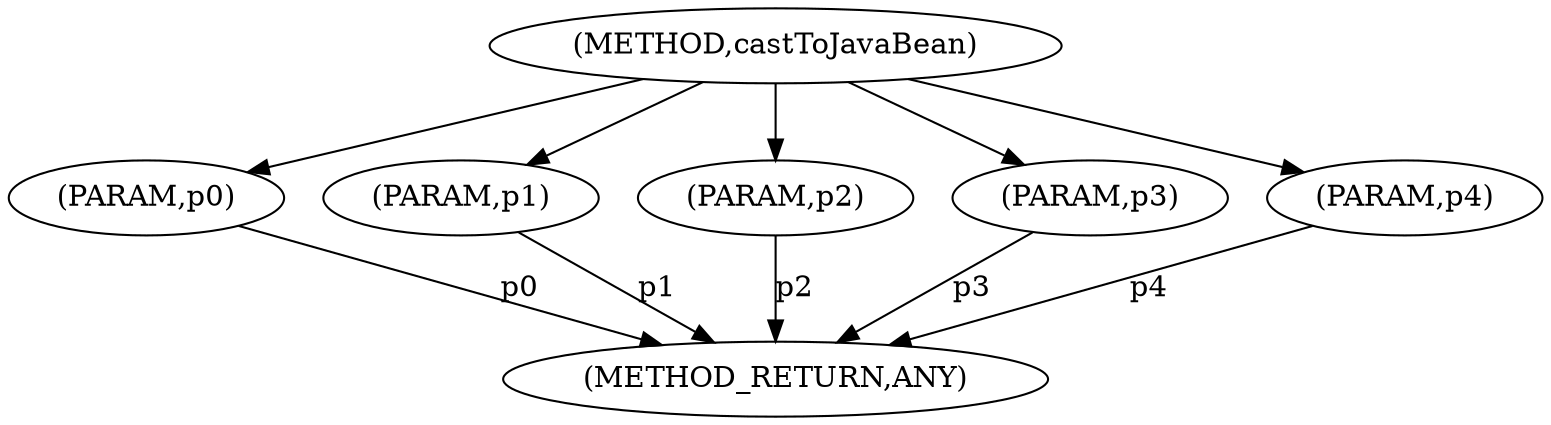 digraph "castToJavaBean" {  
"2276" [label = <(METHOD,castToJavaBean)> ]
"2283" [label = <(METHOD_RETURN,ANY)> ]
"2277" [label = <(PARAM,p0)> ]
"2278" [label = <(PARAM,p1)> ]
"2279" [label = <(PARAM,p2)> ]
"2280" [label = <(PARAM,p3)> ]
"2281" [label = <(PARAM,p4)> ]
  "2277" -> "2283"  [ label = "p0"] 
  "2278" -> "2283"  [ label = "p1"] 
  "2279" -> "2283"  [ label = "p2"] 
  "2280" -> "2283"  [ label = "p3"] 
  "2281" -> "2283"  [ label = "p4"] 
  "2276" -> "2277" 
  "2276" -> "2278" 
  "2276" -> "2279" 
  "2276" -> "2280" 
  "2276" -> "2281" 
}
